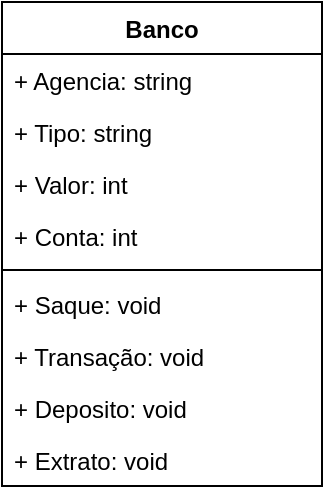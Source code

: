 <mxfile version="20.8.23" type="device"><diagram name="Página-1" id="0WgL_fwT7HZo7CdUFMPy"><mxGraphModel dx="1434" dy="796" grid="1" gridSize="10" guides="1" tooltips="1" connect="1" arrows="1" fold="1" page="1" pageScale="1" pageWidth="827" pageHeight="1169" math="0" shadow="0"><root><mxCell id="0"/><mxCell id="1" parent="0"/><mxCell id="ZQyBAMCPo9E9zRrzv4ln-5" value="Banco" style="swimlane;fontStyle=1;align=center;verticalAlign=top;childLayout=stackLayout;horizontal=1;startSize=26;horizontalStack=0;resizeParent=1;resizeParentMax=0;resizeLast=0;collapsible=1;marginBottom=0;" vertex="1" parent="1"><mxGeometry x="330" y="560" width="160" height="242" as="geometry"/></mxCell><mxCell id="ZQyBAMCPo9E9zRrzv4ln-9" value="+ Agencia: string&#10;" style="text;strokeColor=none;fillColor=none;align=left;verticalAlign=top;spacingLeft=4;spacingRight=4;overflow=hidden;rotatable=0;points=[[0,0.5],[1,0.5]];portConstraint=eastwest;" vertex="1" parent="ZQyBAMCPo9E9zRrzv4ln-5"><mxGeometry y="26" width="160" height="26" as="geometry"/></mxCell><mxCell id="ZQyBAMCPo9E9zRrzv4ln-10" value="+ Tipo: string&#10;" style="text;strokeColor=none;fillColor=none;align=left;verticalAlign=top;spacingLeft=4;spacingRight=4;overflow=hidden;rotatable=0;points=[[0,0.5],[1,0.5]];portConstraint=eastwest;" vertex="1" parent="ZQyBAMCPo9E9zRrzv4ln-5"><mxGeometry y="52" width="160" height="26" as="geometry"/></mxCell><mxCell id="ZQyBAMCPo9E9zRrzv4ln-11" value="+ Valor: int&#10;" style="text;strokeColor=none;fillColor=none;align=left;verticalAlign=top;spacingLeft=4;spacingRight=4;overflow=hidden;rotatable=0;points=[[0,0.5],[1,0.5]];portConstraint=eastwest;" vertex="1" parent="ZQyBAMCPo9E9zRrzv4ln-5"><mxGeometry y="78" width="160" height="26" as="geometry"/></mxCell><mxCell id="ZQyBAMCPo9E9zRrzv4ln-6" value="+ Conta: int&#10;" style="text;strokeColor=none;fillColor=none;align=left;verticalAlign=top;spacingLeft=4;spacingRight=4;overflow=hidden;rotatable=0;points=[[0,0.5],[1,0.5]];portConstraint=eastwest;" vertex="1" parent="ZQyBAMCPo9E9zRrzv4ln-5"><mxGeometry y="104" width="160" height="26" as="geometry"/></mxCell><mxCell id="ZQyBAMCPo9E9zRrzv4ln-7" value="" style="line;strokeWidth=1;fillColor=none;align=left;verticalAlign=middle;spacingTop=-1;spacingLeft=3;spacingRight=3;rotatable=0;labelPosition=right;points=[];portConstraint=eastwest;strokeColor=inherit;" vertex="1" parent="ZQyBAMCPo9E9zRrzv4ln-5"><mxGeometry y="130" width="160" height="8" as="geometry"/></mxCell><mxCell id="ZQyBAMCPo9E9zRrzv4ln-8" value="+ Saque: void" style="text;strokeColor=none;fillColor=none;align=left;verticalAlign=top;spacingLeft=4;spacingRight=4;overflow=hidden;rotatable=0;points=[[0,0.5],[1,0.5]];portConstraint=eastwest;" vertex="1" parent="ZQyBAMCPo9E9zRrzv4ln-5"><mxGeometry y="138" width="160" height="26" as="geometry"/></mxCell><mxCell id="ZQyBAMCPo9E9zRrzv4ln-13" value="+ Transação: void" style="text;strokeColor=none;fillColor=none;align=left;verticalAlign=top;spacingLeft=4;spacingRight=4;overflow=hidden;rotatable=0;points=[[0,0.5],[1,0.5]];portConstraint=eastwest;" vertex="1" parent="ZQyBAMCPo9E9zRrzv4ln-5"><mxGeometry y="164" width="160" height="26" as="geometry"/></mxCell><mxCell id="ZQyBAMCPo9E9zRrzv4ln-14" value="+ Deposito: void" style="text;strokeColor=none;fillColor=none;align=left;verticalAlign=top;spacingLeft=4;spacingRight=4;overflow=hidden;rotatable=0;points=[[0,0.5],[1,0.5]];portConstraint=eastwest;" vertex="1" parent="ZQyBAMCPo9E9zRrzv4ln-5"><mxGeometry y="190" width="160" height="26" as="geometry"/></mxCell><mxCell id="ZQyBAMCPo9E9zRrzv4ln-12" value="+ Extrato: void" style="text;strokeColor=none;fillColor=none;align=left;verticalAlign=top;spacingLeft=4;spacingRight=4;overflow=hidden;rotatable=0;points=[[0,0.5],[1,0.5]];portConstraint=eastwest;" vertex="1" parent="ZQyBAMCPo9E9zRrzv4ln-5"><mxGeometry y="216" width="160" height="26" as="geometry"/></mxCell></root></mxGraphModel></diagram></mxfile>
